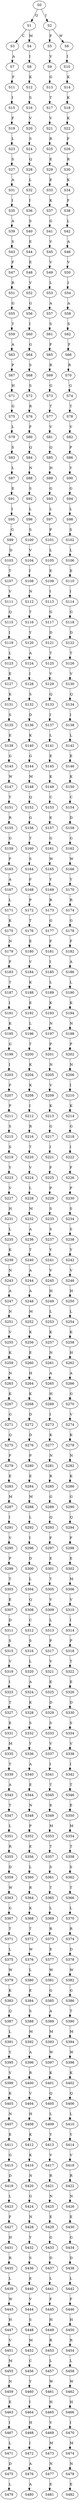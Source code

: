 strict digraph  {
	S0 -> S1 [ label = Q ];
	S0 -> S2 [ label = I ];
	S1 -> S3 [ label = C ];
	S1 -> S4 [ label = M ];
	S2 -> S5 [ label = F ];
	S2 -> S6 [ label = W ];
	S3 -> S7 [ label = A ];
	S4 -> S8 [ label = I ];
	S5 -> S9 [ label = V ];
	S6 -> S10 [ label = I ];
	S7 -> S11 [ label = F ];
	S8 -> S12 [ label = K ];
	S9 -> S13 [ label = G ];
	S10 -> S14 [ label = K ];
	S11 -> S15 [ label = I ];
	S12 -> S16 [ label = S ];
	S13 -> S17 [ label = T ];
	S14 -> S18 [ label = K ];
	S15 -> S19 [ label = F ];
	S16 -> S20 [ label = V ];
	S17 -> S21 [ label = V ];
	S18 -> S22 [ label = K ];
	S19 -> S23 [ label = L ];
	S20 -> S24 [ label = S ];
	S21 -> S25 [ label = R ];
	S22 -> S26 [ label = F ];
	S23 -> S27 [ label = S ];
	S24 -> S28 [ label = Q ];
	S25 -> S29 [ label = E ];
	S26 -> S30 [ label = R ];
	S27 -> S31 [ label = A ];
	S28 -> S32 [ label = L ];
	S29 -> S33 [ label = E ];
	S30 -> S34 [ label = K ];
	S31 -> S35 [ label = I ];
	S32 -> S36 [ label = I ];
	S33 -> S37 [ label = K ];
	S34 -> S38 [ label = F ];
	S35 -> S39 [ label = A ];
	S36 -> S40 [ label = S ];
	S37 -> S41 [ label = G ];
	S38 -> S42 [ label = L ];
	S39 -> S43 [ label = S ];
	S40 -> S44 [ label = E ];
	S41 -> S45 [ label = V ];
	S42 -> S46 [ label = A ];
	S43 -> S47 [ label = F ];
	S44 -> S48 [ label = E ];
	S45 -> S49 [ label = V ];
	S46 -> S50 [ label = V ];
	S47 -> S51 [ label = R ];
	S48 -> S52 [ label = V ];
	S49 -> S53 [ label = L ];
	S50 -> S54 [ label = I ];
	S51 -> S55 [ label = G ];
	S52 -> S56 [ label = G ];
	S53 -> S57 [ label = A ];
	S54 -> S58 [ label = A ];
	S55 -> S59 [ label = T ];
	S56 -> S60 [ label = I ];
	S57 -> S61 [ label = S ];
	S58 -> S62 [ label = S ];
	S59 -> S63 [ label = A ];
	S60 -> S64 [ label = G ];
	S61 -> S65 [ label = F ];
	S62 -> S66 [ label = F ];
	S63 -> S67 [ label = P ];
	S64 -> S68 [ label = S ];
	S65 -> S69 [ label = R ];
	S66 -> S70 [ label = R ];
	S67 -> S71 [ label = H ];
	S68 -> S72 [ label = S ];
	S69 -> S73 [ label = G ];
	S70 -> S74 [ label = G ];
	S71 -> S75 [ label = G ];
	S72 -> S76 [ label = R ];
	S73 -> S77 [ label = T ];
	S74 -> S78 [ label = T ];
	S75 -> S79 [ label = L ];
	S76 -> S80 [ label = F ];
	S77 -> S81 [ label = V ];
	S78 -> S82 [ label = V ];
	S79 -> S83 [ label = S ];
	S80 -> S84 [ label = Q ];
	S81 -> S85 [ label = Q ];
	S82 -> S86 [ label = P ];
	S83 -> S87 [ label = L ];
	S84 -> S88 [ label = N ];
	S85 -> S89 [ label = H ];
	S86 -> S90 [ label = Y ];
	S87 -> S91 [ label = E ];
	S88 -> S92 [ label = S ];
	S89 -> S93 [ label = G ];
	S90 -> S94 [ label = G ];
	S91 -> S95 [ label = I ];
	S92 -> S96 [ label = L ];
	S93 -> S97 [ label = L ];
	S94 -> S98 [ label = L ];
	S95 -> S99 [ label = G ];
	S96 -> S100 [ label = S ];
	S97 -> S101 [ label = P ];
	S98 -> S102 [ label = S ];
	S99 -> S103 [ label = D ];
	S100 -> S104 [ label = V ];
	S101 -> S105 [ label = L ];
	S102 -> S106 [ label = L ];
	S103 -> S107 [ label = T ];
	S104 -> S108 [ label = I ];
	S105 -> S109 [ label = E ];
	S106 -> S110 [ label = E ];
	S107 -> S111 [ label = V ];
	S108 -> S112 [ label = N ];
	S109 -> S113 [ label = I ];
	S110 -> S114 [ label = I ];
	S111 -> S115 [ label = Q ];
	S112 -> S116 [ label = T ];
	S113 -> S117 [ label = G ];
	S114 -> S118 [ label = G ];
	S115 -> S119 [ label = I ];
	S116 -> S120 [ label = Y ];
	S117 -> S121 [ label = D ];
	S118 -> S122 [ label = D ];
	S119 -> S123 [ label = L ];
	S120 -> S124 [ label = A ];
	S121 -> S125 [ label = T ];
	S122 -> S126 [ label = T ];
	S123 -> S127 [ label = E ];
	S124 -> S128 [ label = I ];
	S125 -> S129 [ label = V ];
	S126 -> S130 [ label = V ];
	S127 -> S131 [ label = K ];
	S128 -> S132 [ label = S ];
	S129 -> S133 [ label = Q ];
	S130 -> S134 [ label = Q ];
	S131 -> S135 [ label = S ];
	S132 -> S136 [ label = D ];
	S133 -> S137 [ label = I ];
	S134 -> S138 [ label = I ];
	S135 -> S139 [ label = E ];
	S136 -> S140 [ label = K ];
	S137 -> S141 [ label = L ];
	S138 -> S142 [ label = L ];
	S139 -> S143 [ label = G ];
	S140 -> S144 [ label = G ];
	S141 -> S145 [ label = E ];
	S142 -> S146 [ label = E ];
	S143 -> S147 [ label = W ];
	S144 -> S148 [ label = M ];
	S145 -> S149 [ label = K ];
	S146 -> S150 [ label = K ];
	S147 -> S151 [ label = Y ];
	S148 -> S152 [ label = Q ];
	S149 -> S153 [ label = C ];
	S150 -> S154 [ label = C ];
	S151 -> S155 [ label = R ];
	S152 -> S156 [ label = G ];
	S153 -> S157 [ label = E ];
	S154 -> S158 [ label = D ];
	S155 -> S159 [ label = G ];
	S156 -> S160 [ label = T ];
	S157 -> S161 [ label = G ];
	S158 -> S162 [ label = G ];
	S159 -> S163 [ label = F ];
	S160 -> S164 [ label = S ];
	S161 -> S165 [ label = W ];
	S162 -> S166 [ label = W ];
	S163 -> S167 [ label = A ];
	S164 -> S168 [ label = F ];
	S165 -> S169 [ label = Y ];
	S166 -> S170 [ label = Y ];
	S167 -> S171 [ label = L ];
	S168 -> S172 [ label = P ];
	S169 -> S173 [ label = R ];
	S170 -> S174 [ label = R ];
	S171 -> S175 [ label = K ];
	S172 -> S176 [ label = T ];
	S173 -> S177 [ label = G ];
	S174 -> S178 [ label = G ];
	S175 -> S179 [ label = N ];
	S176 -> S180 [ label = E ];
	S177 -> S181 [ label = F ];
	S178 -> S182 [ label = F ];
	S179 -> S183 [ label = P ];
	S180 -> S184 [ label = V ];
	S181 -> S185 [ label = I ];
	S182 -> S186 [ label = A ];
	S183 -> S187 [ label = T ];
	S184 -> S188 [ label = K ];
	S185 -> S189 [ label = L ];
	S186 -> S190 [ label = L ];
	S187 -> S191 [ label = I ];
	S188 -> S192 [ label = E ];
	S189 -> S193 [ label = K ];
	S190 -> S194 [ label = K ];
	S191 -> S195 [ label = K ];
	S192 -> S196 [ label = L ];
	S193 -> S197 [ label = N ];
	S194 -> S198 [ label = N ];
	S195 -> S199 [ label = G ];
	S196 -> S200 [ label = T ];
	S197 -> S201 [ label = P ];
	S198 -> S202 [ label = P ];
	S199 -> S203 [ label = I ];
	S200 -> S204 [ label = K ];
	S201 -> S205 [ label = N ];
	S202 -> S206 [ label = N ];
	S203 -> S207 [ label = F ];
	S204 -> S208 [ label = K ];
	S205 -> S209 [ label = V ];
	S206 -> S210 [ label = I ];
	S207 -> S211 [ label = P ];
	S208 -> S212 [ label = I ];
	S209 -> S213 [ label = K ];
	S210 -> S214 [ label = K ];
	S211 -> S215 [ label = S ];
	S212 -> S216 [ label = R ];
	S213 -> S217 [ label = G ];
	S214 -> S218 [ label = G ];
	S215 -> S219 [ label = S ];
	S216 -> S220 [ label = T ];
	S217 -> S221 [ label = I ];
	S218 -> S222 [ label = I ];
	S219 -> S223 [ label = Y ];
	S220 -> S224 [ label = V ];
	S221 -> S225 [ label = F ];
	S222 -> S226 [ label = F ];
	S223 -> S227 [ label = V ];
	S224 -> S228 [ label = L ];
	S225 -> S229 [ label = P ];
	S226 -> S230 [ label = P ];
	S227 -> S231 [ label = H ];
	S228 -> S232 [ label = M ];
	S229 -> S233 [ label = S ];
	S230 -> S234 [ label = S ];
	S231 -> S235 [ label = L ];
	S232 -> S236 [ label = A ];
	S233 -> S237 [ label = S ];
	S234 -> S238 [ label = S ];
	S235 -> S239 [ label = K ];
	S236 -> S240 [ label = T ];
	S237 -> S241 [ label = Y ];
	S238 -> S242 [ label = Y ];
	S239 -> S243 [ label = N ];
	S240 -> S244 [ label = A ];
	S241 -> S245 [ label = V ];
	S242 -> S246 [ label = V ];
	S243 -> S247 [ label = A ];
	S244 -> S248 [ label = A ];
	S245 -> S249 [ label = H ];
	S246 -> S250 [ label = H ];
	S247 -> S251 [ label = N ];
	S248 -> S252 [ label = M ];
	S249 -> S253 [ label = L ];
	S250 -> S254 [ label = L ];
	S251 -> S255 [ label = V ];
	S252 -> S256 [ label = K ];
	S253 -> S257 [ label = K ];
	S254 -> S258 [ label = K ];
	S255 -> S259 [ label = K ];
	S256 -> S260 [ label = E ];
	S257 -> S261 [ label = N ];
	S258 -> S262 [ label = H ];
	S259 -> S263 [ label = N ];
	S260 -> S264 [ label = H ];
	S261 -> S265 [ label = A ];
	S262 -> S266 [ label = A ];
	S263 -> S267 [ label = K ];
	S264 -> S268 [ label = K ];
	S265 -> S269 [ label = H ];
	S266 -> S270 [ label = G ];
	S267 -> S271 [ label = G ];
	S268 -> S272 [ label = D ];
	S269 -> S273 [ label = I ];
	S270 -> S274 [ label = V ];
	S271 -> S275 [ label = Q ];
	S272 -> S276 [ label = D ];
	S273 -> S277 [ label = K ];
	S274 -> S278 [ label = K ];
	S275 -> S279 [ label = F ];
	S276 -> S280 [ label = P ];
	S277 -> S281 [ label = N ];
	S278 -> S282 [ label = N ];
	S279 -> S283 [ label = E ];
	S280 -> S284 [ label = E ];
	S281 -> S285 [ label = R ];
	S282 -> S286 [ label = K ];
	S283 -> S287 [ label = M ];
	S284 -> S288 [ label = M ];
	S285 -> S289 [ label = G ];
	S286 -> S290 [ label = G ];
	S287 -> S291 [ label = I ];
	S288 -> S292 [ label = L ];
	S289 -> S293 [ label = Q ];
	S290 -> S294 [ label = Q ];
	S291 -> S295 [ label = V ];
	S292 -> S296 [ label = I ];
	S293 -> S297 [ label = F ];
	S294 -> S298 [ label = F ];
	S295 -> S299 [ label = P ];
	S296 -> S300 [ label = D ];
	S297 -> S301 [ label = E ];
	S298 -> S302 [ label = E ];
	S299 -> S303 [ label = T ];
	S300 -> S304 [ label = L ];
	S301 -> S305 [ label = T ];
	S302 -> S306 [ label = M ];
	S303 -> S307 [ label = E ];
	S304 -> S308 [ label = Q ];
	S305 -> S309 [ label = V ];
	S306 -> S310 [ label = V ];
	S307 -> S311 [ label = D ];
	S308 -> S312 [ label = C ];
	S309 -> S313 [ label = L ];
	S310 -> S314 [ label = I ];
	S311 -> S315 [ label = S ];
	S312 -> S316 [ label = S ];
	S313 -> S317 [ label = P ];
	S314 -> S318 [ label = P ];
	S315 -> S319 [ label = V ];
	S316 -> S320 [ label = L ];
	S317 -> S321 [ label = V ];
	S318 -> S322 [ label = T ];
	S319 -> S323 [ label = I ];
	S320 -> S324 [ label = A ];
	S321 -> S325 [ label = E ];
	S322 -> S326 [ label = E ];
	S323 -> S327 [ label = T ];
	S324 -> S328 [ label = K ];
	S325 -> S329 [ label = D ];
	S326 -> S330 [ label = D ];
	S327 -> S331 [ label = E ];
	S328 -> S332 [ label = S ];
	S329 -> S333 [ label = S ];
	S330 -> S334 [ label = S ];
	S331 -> S335 [ label = M ];
	S332 -> S336 [ label = Y ];
	S333 -> S337 [ label = V ];
	S334 -> S338 [ label = V ];
	S335 -> S339 [ label = T ];
	S336 -> S340 [ label = A ];
	S337 -> S341 [ label = I ];
	S338 -> S342 [ label = I ];
	S339 -> S343 [ label = A ];
	S340 -> S344 [ label = E ];
	S341 -> S345 [ label = T ];
	S342 -> S346 [ label = T ];
	S343 -> S347 [ label = T ];
	S344 -> S348 [ label = N ];
	S345 -> S349 [ label = E ];
	S346 -> S350 [ label = E ];
	S347 -> S351 [ label = L ];
	S348 -> S352 [ label = P ];
	S349 -> S353 [ label = M ];
	S350 -> S354 [ label = M ];
	S351 -> S355 [ label = R ];
	S352 -> S356 [ label = E ];
	S353 -> S357 [ label = T ];
	S354 -> S358 [ label = T ];
	S355 -> S359 [ label = D ];
	S356 -> S360 [ label = L ];
	S357 -> S361 [ label = S ];
	S358 -> S362 [ label = S ];
	S359 -> S363 [ label = W ];
	S360 -> S364 [ label = R ];
	S361 -> S365 [ label = T ];
	S362 -> S366 [ label = T ];
	S363 -> S367 [ label = G ];
	S364 -> S368 [ label = K ];
	S365 -> S369 [ label = L ];
	S366 -> S370 [ label = L ];
	S367 -> S371 [ label = T ];
	S368 -> S372 [ label = T ];
	S369 -> S373 [ label = R ];
	S370 -> S374 [ label = R ];
	S371 -> S375 [ label = L ];
	S372 -> S376 [ label = W ];
	S373 -> S377 [ label = E ];
	S374 -> S378 [ label = D ];
	S375 -> S379 [ label = W ];
	S376 -> S380 [ label = L ];
	S377 -> S381 [ label = W ];
	S378 -> S382 [ label = W ];
	S379 -> S383 [ label = K ];
	S380 -> S384 [ label = E ];
	S381 -> S385 [ label = G ];
	S382 -> S386 [ label = G ];
	S383 -> S387 [ label = Q ];
	S384 -> S388 [ label = S ];
	S385 -> S389 [ label = A ];
	S386 -> S390 [ label = T ];
	S387 -> S391 [ label = L ];
	S388 -> S392 [ label = M ];
	S389 -> S393 [ label = M ];
	S390 -> S394 [ label = M ];
	S391 -> S395 [ label = Y ];
	S392 -> S396 [ label = A ];
	S393 -> S397 [ label = W ];
	S394 -> S398 [ label = W ];
	S395 -> S399 [ label = V ];
	S396 -> S400 [ label = R ];
	S397 -> S401 [ label = K ];
	S398 -> S402 [ label = K ];
	S399 -> S403 [ label = K ];
	S400 -> S404 [ label = V ];
	S401 -> S405 [ label = Q ];
	S402 -> S406 [ label = Q ];
	S403 -> S407 [ label = N ];
	S404 -> S408 [ label = H ];
	S405 -> S409 [ label = L ];
	S406 -> S410 [ label = L ];
	S407 -> S411 [ label = E ];
	S408 -> S412 [ label = K ];
	S409 -> S413 [ label = Y ];
	S410 -> S414 [ label = Y ];
	S411 -> S415 [ label = G ];
	S412 -> S416 [ label = K ];
	S413 -> S417 [ label = V ];
	S414 -> S418 [ label = V ];
	S415 -> S419 [ label = D ];
	S416 -> S420 [ label = N ];
	S417 -> S421 [ label = R ];
	S418 -> S422 [ label = R ];
	S419 -> S423 [ label = L ];
	S420 -> S424 [ label = G ];
	S421 -> S425 [ label = N ];
	S422 -> S426 [ label = N ];
	S423 -> S427 [ label = F ];
	S424 -> S428 [ label = N ];
	S425 -> S429 [ label = E ];
	S426 -> S430 [ label = E ];
	S427 -> S431 [ label = H ];
	S428 -> S432 [ label = Y ];
	S429 -> S433 [ label = G ];
	S430 -> S434 [ label = G ];
	S431 -> S435 [ label = R ];
	S432 -> S436 [ label = S ];
	S433 -> S437 [ label = D ];
	S434 -> S438 [ label = D ];
	S435 -> S439 [ label = L ];
	S436 -> S440 [ label = E ];
	S437 -> S441 [ label = L ];
	S438 -> S442 [ label = L ];
	S439 -> S443 [ label = W ];
	S440 -> S444 [ label = V ];
	S441 -> S445 [ label = F ];
	S442 -> S446 [ label = F ];
	S443 -> S447 [ label = H ];
	S444 -> S448 [ label = S ];
	S445 -> S449 [ label = H ];
	S446 -> S450 [ label = H ];
	S447 -> S451 [ label = V ];
	S448 -> S452 [ label = M ];
	S449 -> S453 [ label = R ];
	S450 -> S454 [ label = R ];
	S451 -> S455 [ label = M ];
	S452 -> S456 [ label = C ];
	S453 -> S457 [ label = L ];
	S454 -> S458 [ label = L ];
	S455 -> S459 [ label = N ];
	S456 -> S460 [ label = Y ];
	S457 -> S461 [ label = W ];
	S458 -> S462 [ label = W ];
	S459 -> S463 [ label = E ];
	S460 -> S464 [ label = I ];
	S461 -> S465 [ label = H ];
	S462 -> S466 [ label = H ];
	S463 -> S467 [ label = I ];
	S464 -> S468 [ label = H ];
	S465 -> S469 [ label = V ];
	S466 -> S470 [ label = I ];
	S467 -> S471 [ label = L ];
	S468 -> S472 [ label = I ];
	S469 -> S473 [ label = M ];
	S470 -> S474 [ label = M ];
	S471 -> S475 [ label = D ];
	S472 -> S476 [ label = A ];
	S473 -> S477 [ label = N ];
	S474 -> S478 [ label = N ];
	S475 -> S479 [ label = L ];
	S476 -> S480 [ label = A ];
	S477 -> S481 [ label = E ];
	S478 -> S482 [ label = E ];
}

